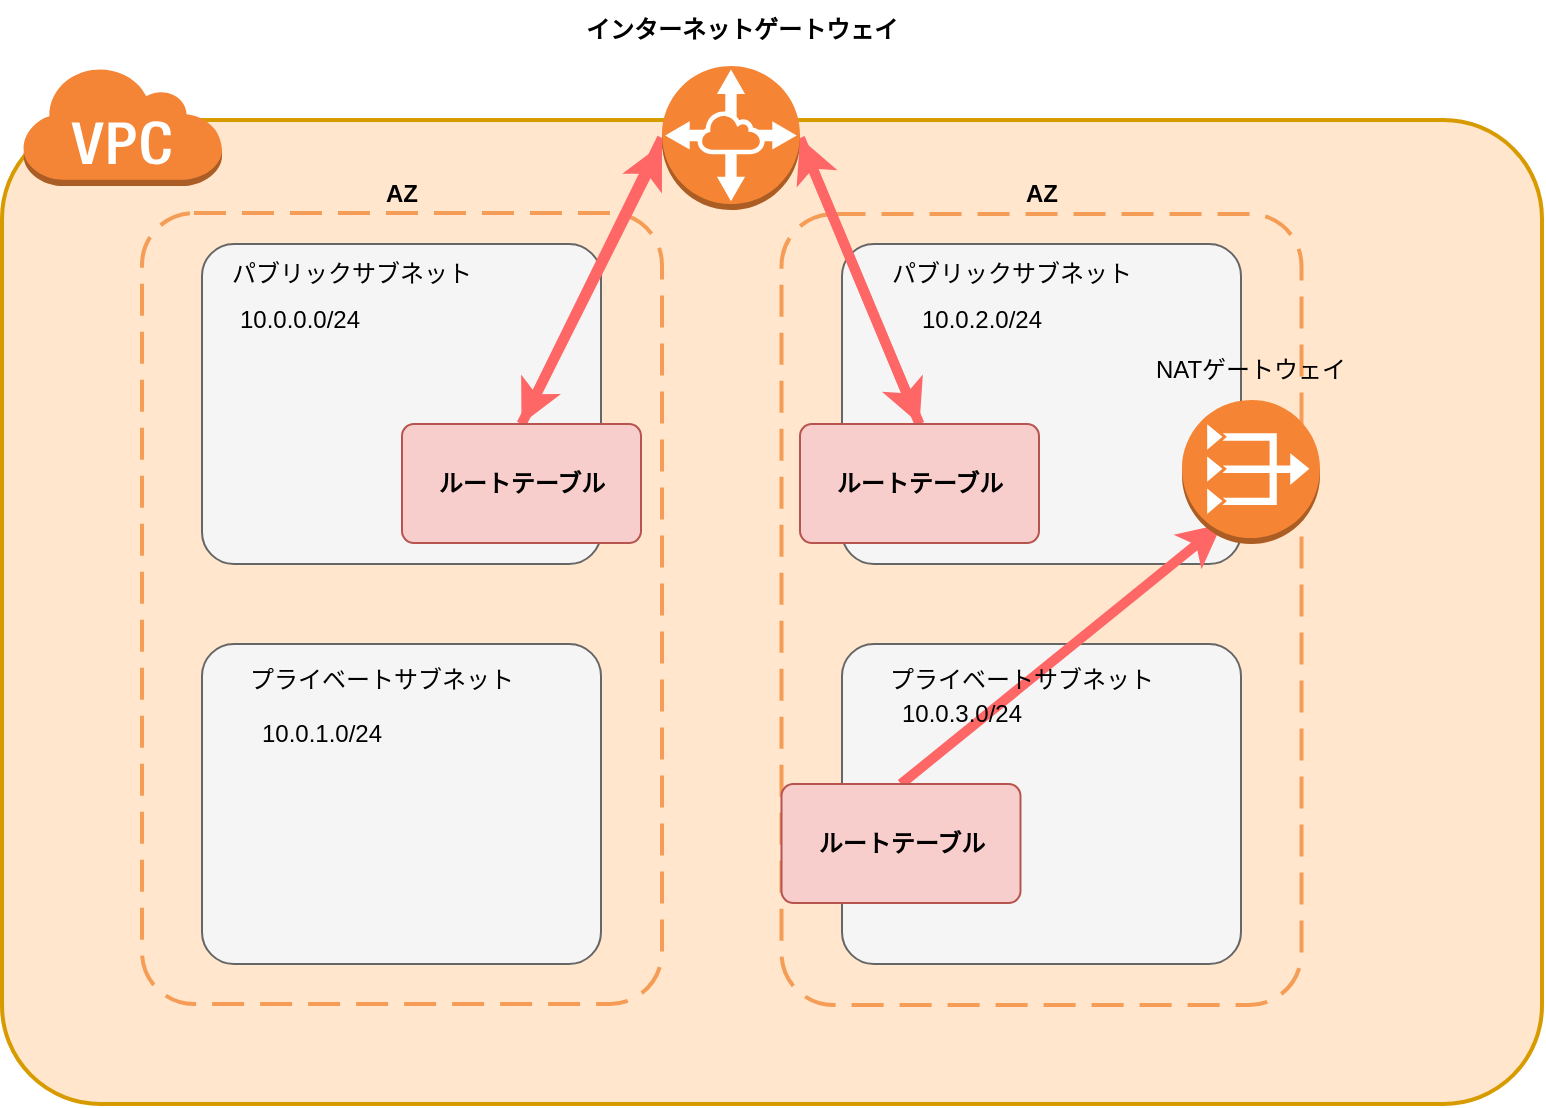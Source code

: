 <mxfile>
    <diagram id="ElotmaAK5wtQi5tu3Q-J" name="ページ1">
        <mxGraphModel dx="1087" dy="571" grid="1" gridSize="10" guides="1" tooltips="1" connect="1" arrows="1" fold="1" page="1" pageScale="1" pageWidth="827" pageHeight="1169" background="#ffffff" math="0" shadow="0">
            <root>
                <mxCell id="0"/>
                <mxCell id="1" parent="0"/>
                <mxCell id="2" value="" style="rounded=1;arcSize=10;dashed=0;fillColor=#ffe6cc;strokeWidth=2;strokeColor=#d79b00;" parent="1" vertex="1">
                    <mxGeometry x="30" y="538" width="770" height="492" as="geometry"/>
                </mxCell>
                <mxCell id="9" value="" style="rounded=1;arcSize=10;dashed=1;strokeColor=#F59D56;fillColor=none;gradientColor=none;dashPattern=8 4;strokeWidth=2;" parent="1" vertex="1">
                    <mxGeometry x="419.75" y="585" width="260" height="395.5" as="geometry"/>
                </mxCell>
                <mxCell id="8" value="" style="rounded=1;arcSize=10;dashed=1;strokeColor=#F59D56;fillColor=none;gradientColor=none;dashPattern=8 4;strokeWidth=2;" parent="1" vertex="1">
                    <mxGeometry x="100" y="584.5" width="260" height="395.5" as="geometry"/>
                </mxCell>
                <mxCell id="3" value="" style="dashed=0;html=1;shape=mxgraph.aws3.virtual_private_cloud;fillColor=#F58536;gradientColor=none;dashed=0;" parent="1" vertex="1">
                    <mxGeometry x="40" y="511" width="100" height="60" as="geometry"/>
                </mxCell>
                <mxCell id="4" value="" style="rounded=1;arcSize=10;strokeColor=#666666;fillColor=#f5f5f5;fontColor=#333333;" parent="1" vertex="1">
                    <mxGeometry x="130" y="600" width="199.5" height="160" as="geometry"/>
                </mxCell>
                <mxCell id="5" value="" style="rounded=1;arcSize=10;strokeColor=#666666;fillColor=#f5f5f5;fontColor=#333333;" parent="1" vertex="1">
                    <mxGeometry x="130" y="800" width="199.5" height="160" as="geometry"/>
                </mxCell>
                <mxCell id="6" value="" style="rounded=1;arcSize=10;strokeColor=#666666;fillColor=#f5f5f5;fontColor=#333333;" parent="1" vertex="1">
                    <mxGeometry x="450" y="600" width="199.5" height="160" as="geometry"/>
                </mxCell>
                <mxCell id="7" value="" style="rounded=1;arcSize=10;strokeColor=#666666;fillColor=#f5f5f5;fontColor=#333333;" parent="1" vertex="1">
                    <mxGeometry x="450" y="800" width="199.5" height="160" as="geometry"/>
                </mxCell>
                <mxCell id="14" style="edgeStyle=none;html=1;exitX=0;exitY=0.5;exitDx=0;exitDy=0;exitPerimeter=0;strokeWidth=5;strokeColor=#FF6666;entryX=0.5;entryY=0;entryDx=0;entryDy=0;" parent="1" source="10" target="11" edge="1">
                    <mxGeometry relative="1" as="geometry"/>
                </mxCell>
                <mxCell id="17" style="edgeStyle=none;html=1;exitX=1;exitY=0.5;exitDx=0;exitDy=0;exitPerimeter=0;entryX=0.5;entryY=0;entryDx=0;entryDy=0;strokeColor=#FF6666;strokeWidth=5;" parent="1" source="10" target="12" edge="1">
                    <mxGeometry relative="1" as="geometry"/>
                </mxCell>
                <mxCell id="10" value="" style="outlineConnect=0;dashed=0;verticalLabelPosition=bottom;verticalAlign=top;align=center;html=1;shape=mxgraph.aws3.vpc_peering;fillColor=#F58534;gradientColor=none;" parent="1" vertex="1">
                    <mxGeometry x="360" y="511" width="69" height="72" as="geometry"/>
                </mxCell>
                <mxCell id="16" style="edgeStyle=none;html=1;exitX=0.5;exitY=0;exitDx=0;exitDy=0;strokeColor=#FF6666;strokeWidth=5;" parent="1" source="11" edge="1">
                    <mxGeometry relative="1" as="geometry">
                        <mxPoint x="360" y="550" as="targetPoint"/>
                    </mxGeometry>
                </mxCell>
                <mxCell id="11" value="" style="rounded=1;arcSize=10;strokeColor=#b85450;fillColor=#f8cecc;" parent="1" vertex="1">
                    <mxGeometry x="230" y="690" width="119.5" height="59.5" as="geometry"/>
                </mxCell>
                <mxCell id="18" style="edgeStyle=none;html=1;exitX=0.5;exitY=0;exitDx=0;exitDy=0;entryX=1;entryY=0.5;entryDx=0;entryDy=0;entryPerimeter=0;strokeColor=#FF6666;strokeWidth=5;" parent="1" source="12" target="10" edge="1">
                    <mxGeometry relative="1" as="geometry"/>
                </mxCell>
                <mxCell id="12" value="" style="rounded=1;arcSize=10;strokeColor=#b85450;fillColor=#f8cecc;" parent="1" vertex="1">
                    <mxGeometry x="429" y="690" width="119.5" height="59.5" as="geometry"/>
                </mxCell>
                <mxCell id="20" style="edgeStyle=none;html=1;exitX=0.5;exitY=0;exitDx=0;exitDy=0;strokeColor=#FF6666;strokeWidth=5;entryX=0.29;entryY=0.861;entryDx=0;entryDy=0;entryPerimeter=0;" parent="1" source="13" target="19" edge="1">
                    <mxGeometry relative="1" as="geometry"/>
                </mxCell>
                <mxCell id="13" value="" style="rounded=1;arcSize=10;strokeColor=#b85450;fillColor=#f8cecc;" parent="1" vertex="1">
                    <mxGeometry x="419.75" y="870" width="119.5" height="59.5" as="geometry"/>
                </mxCell>
                <mxCell id="19" value="" style="outlineConnect=0;dashed=0;verticalLabelPosition=bottom;verticalAlign=top;align=center;html=1;shape=mxgraph.aws3.vpc_nat_gateway;fillColor=#F58534;gradientColor=none;" parent="1" vertex="1">
                    <mxGeometry x="620" y="678" width="69" height="72" as="geometry"/>
                </mxCell>
                <mxCell id="21" value="インターネットゲートウェイ" style="text;strokeColor=none;align=center;fillColor=none;html=1;verticalAlign=middle;whiteSpace=wrap;rounded=0;fontColor=#000000;fontStyle=1" parent="1" vertex="1">
                    <mxGeometry x="300" y="478" width="200" height="30" as="geometry"/>
                </mxCell>
                <mxCell id="22" value="ルートテーブル" style="text;strokeColor=none;align=center;fillColor=none;html=1;verticalAlign=middle;whiteSpace=wrap;rounded=0;fontColor=#000000;fontStyle=1" parent="1" vertex="1">
                    <mxGeometry x="240" y="704.75" width="100" height="30" as="geometry"/>
                </mxCell>
                <mxCell id="23" value="ルートテーブル" style="text;strokeColor=none;align=center;fillColor=none;html=1;verticalAlign=middle;whiteSpace=wrap;rounded=0;fontColor=#000000;fontStyle=1" parent="1" vertex="1">
                    <mxGeometry x="438.75" y="704.75" width="100" height="30" as="geometry"/>
                </mxCell>
                <mxCell id="24" value="ルートテーブル" style="text;strokeColor=none;align=center;fillColor=none;html=1;verticalAlign=middle;whiteSpace=wrap;rounded=0;fontColor=#000000;fontStyle=1" parent="1" vertex="1">
                    <mxGeometry x="429.5" y="884.75" width="100" height="30" as="geometry"/>
                </mxCell>
                <mxCell id="25" value="AZ" style="text;strokeColor=none;align=center;fillColor=none;html=1;verticalAlign=middle;whiteSpace=wrap;rounded=0;fontColor=#000000;fontStyle=1" parent="1" vertex="1">
                    <mxGeometry x="199.75" y="560" width="60" height="30" as="geometry"/>
                </mxCell>
                <mxCell id="26" value="AZ" style="text;strokeColor=none;align=center;fillColor=none;html=1;verticalAlign=middle;whiteSpace=wrap;rounded=0;fontColor=#000000;fontStyle=1" parent="1" vertex="1">
                    <mxGeometry x="519.75" y="560" width="60" height="30" as="geometry"/>
                </mxCell>
                <mxCell id="27" value="パブリックサブネット" style="text;strokeColor=none;align=center;fillColor=none;html=1;verticalAlign=middle;whiteSpace=wrap;rounded=0;fontColor=#000000;" parent="1" vertex="1">
                    <mxGeometry x="139.75" y="600" width="130.25" height="30" as="geometry"/>
                </mxCell>
                <mxCell id="28" value="パブリックサブネット" style="text;strokeColor=none;align=center;fillColor=none;html=1;verticalAlign=middle;whiteSpace=wrap;rounded=0;fontColor=#000000;" parent="1" vertex="1">
                    <mxGeometry x="470" y="600" width="130.25" height="30" as="geometry"/>
                </mxCell>
                <mxCell id="29" value="プライベートサブネット" style="text;strokeColor=none;align=center;fillColor=none;html=1;verticalAlign=middle;whiteSpace=wrap;rounded=0;fontColor=#000000;" parent="1" vertex="1">
                    <mxGeometry x="140" y="803" width="160" height="30" as="geometry"/>
                </mxCell>
                <mxCell id="30" value="プライベートサブネット" style="text;strokeColor=none;align=center;fillColor=none;html=1;verticalAlign=middle;whiteSpace=wrap;rounded=0;fontColor=#000000;" parent="1" vertex="1">
                    <mxGeometry x="470" y="803" width="140" height="30" as="geometry"/>
                </mxCell>
                <mxCell id="31" value="NATゲートウェイ" style="text;strokeColor=none;align=center;fillColor=none;html=1;verticalAlign=middle;whiteSpace=wrap;rounded=0;fontColor=#000000;" parent="1" vertex="1">
                    <mxGeometry x="602.25" y="648" width="104.5" height="30" as="geometry"/>
                </mxCell>
                <mxCell id="32" value="10.0.0.0/24" style="text;strokeColor=none;align=center;fillColor=none;html=1;verticalAlign=middle;whiteSpace=wrap;rounded=0;fontColor=#000000;" parent="1" vertex="1">
                    <mxGeometry x="139" y="623" width="80" height="30" as="geometry"/>
                </mxCell>
                <mxCell id="33" value="10.0.2.0/24" style="text;strokeColor=none;align=center;fillColor=none;html=1;verticalAlign=middle;whiteSpace=wrap;rounded=0;fontColor=#000000;" parent="1" vertex="1">
                    <mxGeometry x="480" y="623" width="80" height="30" as="geometry"/>
                </mxCell>
                <mxCell id="34" value="10.0.1.0/24" style="text;strokeColor=none;align=center;fillColor=none;html=1;verticalAlign=middle;whiteSpace=wrap;rounded=0;fontColor=#000000;" parent="1" vertex="1">
                    <mxGeometry x="150" y="830" width="80" height="30" as="geometry"/>
                </mxCell>
                <mxCell id="35" value="10.0.3.0/24" style="text;strokeColor=none;align=center;fillColor=none;html=1;verticalAlign=middle;whiteSpace=wrap;rounded=0;fontColor=#000000;" parent="1" vertex="1">
                    <mxGeometry x="470" y="820" width="80" height="30" as="geometry"/>
                </mxCell>
            </root>
        </mxGraphModel>
    </diagram>
</mxfile>